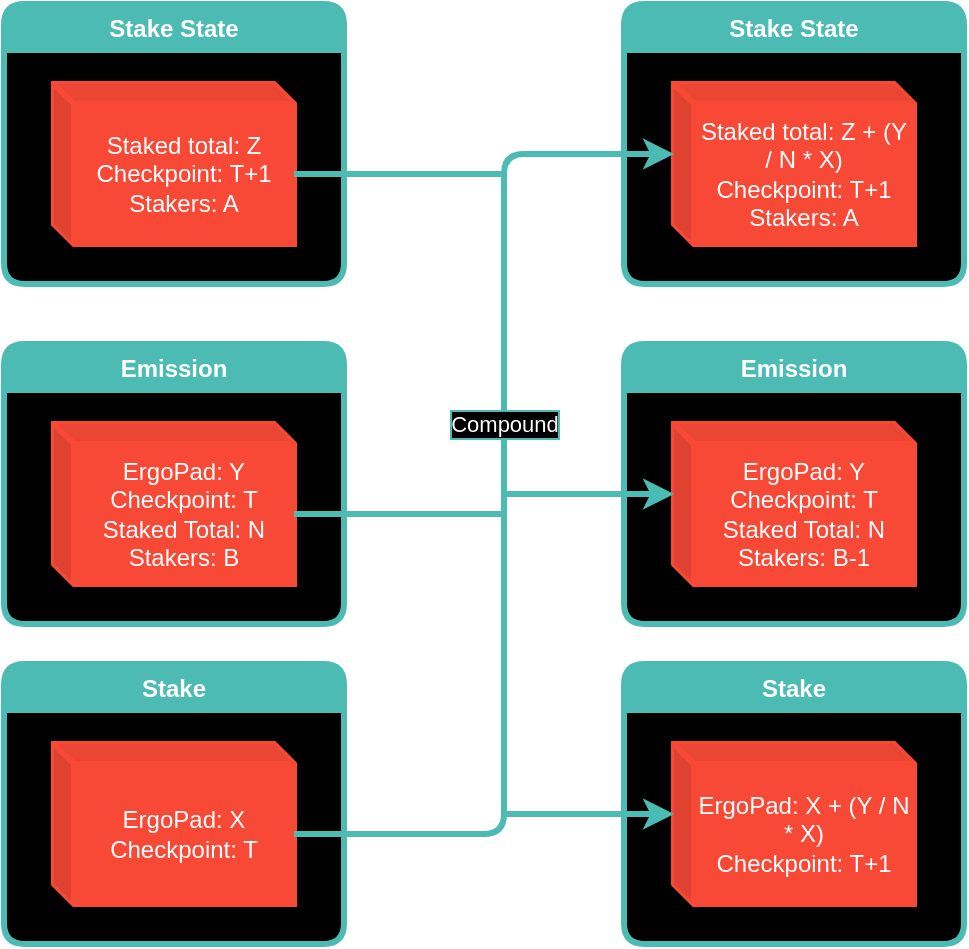 <mxfile version="16.1.2" type="device"><diagram id="QOwcaWJ8UAR32Rd_rkUK" name="Page-1"><mxGraphModel dx="1102" dy="875" grid="1" gridSize="10" guides="1" tooltips="1" connect="1" arrows="1" fold="1" page="1" pageScale="1" pageWidth="850" pageHeight="1100" math="0" shadow="0"><root><mxCell id="0"/><mxCell id="1" parent="0"/><mxCell id="8tIXJ-7l0-ROnwXEZp2_-1" value="Stake" style="swimlane;container=1;collapsible=0;fillColor=#4CBBB4;swimlaneLine=1;rounded=1;swimlaneFillColor=#000000;fontColor=#FFFFFF;labelBorderColor=none;strokeColor=#4CBBB4;strokeWidth=3;" parent="1" vertex="1"><mxGeometry x="210" y="410" width="170" height="140" as="geometry"/></mxCell><mxCell id="8tIXJ-7l0-ROnwXEZp2_-2" value="ErgoPad: X&lt;br&gt;Checkpoint: T" style="shape=cube;whiteSpace=wrap;html=1;boundedLbl=1;backgroundOutline=1;darkOpacity=0.05;darkOpacity2=0.1;rounded=1;labelBorderColor=none;fontColor=#FFFFFF;strokeColor=#F84936;strokeWidth=3;fillColor=#F84936;size=10;" parent="8tIXJ-7l0-ROnwXEZp2_-1" vertex="1"><mxGeometry x="25" y="40" width="120" height="80" as="geometry"/></mxCell><mxCell id="1UDLFsFegCENMeIGpgEX-6" value="Stake State" style="swimlane;container=1;collapsible=0;fillColor=#4CBBB4;swimlaneLine=1;rounded=1;swimlaneFillColor=#000000;fontColor=#FFFFFF;labelBorderColor=none;strokeColor=#4CBBB4;strokeWidth=3;" parent="1" vertex="1"><mxGeometry x="210" y="80" width="170" height="140" as="geometry"/></mxCell><mxCell id="1UDLFsFegCENMeIGpgEX-7" value="Staked total: Z&lt;br&gt;Checkpoint: T+1&lt;br&gt;Stakers: A" style="shape=cube;whiteSpace=wrap;html=1;boundedLbl=1;backgroundOutline=1;darkOpacity=0.05;darkOpacity2=0.1;rounded=1;labelBorderColor=none;fontColor=#FFFFFF;strokeColor=#F84936;strokeWidth=3;fillColor=#F84936;size=10;" parent="1UDLFsFegCENMeIGpgEX-6" vertex="1"><mxGeometry x="25" y="40" width="120" height="80" as="geometry"/></mxCell><mxCell id="kAseovrpmOcmg-6U1BIF-1" value="Emission" style="swimlane;container=1;collapsible=0;fillColor=#4CBBB4;swimlaneLine=1;rounded=1;swimlaneFillColor=#000000;fontColor=#FFFFFF;labelBorderColor=none;strokeColor=#4CBBB4;strokeWidth=3;" parent="1" vertex="1"><mxGeometry x="210" y="250" width="170" height="140" as="geometry"/></mxCell><mxCell id="kAseovrpmOcmg-6U1BIF-2" value="ErgoPad: Y&lt;br&gt;Checkpoint: T&lt;br&gt;Staked Total: N&lt;br&gt;Stakers: B" style="shape=cube;whiteSpace=wrap;html=1;boundedLbl=1;backgroundOutline=1;darkOpacity=0.05;darkOpacity2=0.1;rounded=1;labelBorderColor=none;fontColor=#FFFFFF;strokeColor=#F84936;strokeWidth=3;fillColor=#F84936;size=10;" parent="kAseovrpmOcmg-6U1BIF-1" vertex="1"><mxGeometry x="25" y="40" width="120" height="80" as="geometry"/></mxCell><mxCell id="CafLgo59xzQ_1oh2mqgS-1" value="Stake" style="swimlane;container=1;collapsible=0;fillColor=#4CBBB4;swimlaneLine=1;rounded=1;swimlaneFillColor=#000000;fontColor=#FFFFFF;labelBorderColor=none;strokeColor=#4CBBB4;strokeWidth=3;" parent="1" vertex="1"><mxGeometry x="520" y="410" width="170" height="140" as="geometry"/></mxCell><mxCell id="CafLgo59xzQ_1oh2mqgS-2" value="ErgoPad: X + (Y / N * X)&lt;br&gt;Checkpoint: T+1" style="shape=cube;whiteSpace=wrap;html=1;boundedLbl=1;backgroundOutline=1;darkOpacity=0.05;darkOpacity2=0.1;rounded=1;labelBorderColor=none;fontColor=#FFFFFF;strokeColor=#F84936;strokeWidth=3;fillColor=#F84936;size=10;" parent="CafLgo59xzQ_1oh2mqgS-1" vertex="1"><mxGeometry x="25" y="40" width="120" height="80" as="geometry"/></mxCell><mxCell id="CafLgo59xzQ_1oh2mqgS-3" value="Stake State" style="swimlane;container=1;collapsible=0;fillColor=#4CBBB4;swimlaneLine=1;rounded=1;swimlaneFillColor=#000000;fontColor=#FFFFFF;labelBorderColor=none;strokeColor=#4CBBB4;strokeWidth=3;" parent="1" vertex="1"><mxGeometry x="520" y="80" width="170" height="140" as="geometry"/></mxCell><mxCell id="CafLgo59xzQ_1oh2mqgS-4" value="Staked total: Z + (Y / N * X)&lt;br&gt;Checkpoint: T+1&lt;br&gt;Stakers: A" style="shape=cube;whiteSpace=wrap;html=1;boundedLbl=1;backgroundOutline=1;darkOpacity=0.05;darkOpacity2=0.1;rounded=1;labelBorderColor=none;fontColor=#FFFFFF;strokeColor=#F84936;strokeWidth=3;fillColor=#F84936;size=10;" parent="CafLgo59xzQ_1oh2mqgS-3" vertex="1"><mxGeometry x="25" y="40" width="120" height="80" as="geometry"/></mxCell><mxCell id="CafLgo59xzQ_1oh2mqgS-5" style="edgeStyle=orthogonalEdgeStyle;rounded=0;orthogonalLoop=1;jettySize=auto;html=1;exitX=0;exitY=0;exitDx=120;exitDy=45;exitPerimeter=0;entryX=0;entryY=0;entryDx=0;entryDy=35;entryPerimeter=0;labelBackgroundColor=#000000;labelBorderColor=#4CBBB4;fontColor=#FFFFFF;startArrow=none;startFill=0;endArrow=classic;endFill=1;strokeColor=#4CBBB4;strokeWidth=3;" parent="1" source="1UDLFsFegCENMeIGpgEX-7" target="4LkCd_EpSlEQ_UbOYMZ6-2" edge="1"><mxGeometry relative="1" as="geometry"><Array as="points"><mxPoint x="460" y="165"/><mxPoint x="460" y="325"/></Array></mxGeometry></mxCell><mxCell id="1UDLFsFegCENMeIGpgEX-12" value="Compound" style="edgeStyle=orthogonalEdgeStyle;rounded=1;orthogonalLoop=1;jettySize=auto;html=1;exitX=0;exitY=0;exitDx=120;exitDy=45;exitPerimeter=0;entryX=0;entryY=0;entryDx=0;entryDy=35;entryPerimeter=0;labelBackgroundColor=#000000;strokeColor=#4CBBB4;fontColor=#FFFFFF;labelBorderColor=#4CBBB4;strokeWidth=3;" parent="1" source="8tIXJ-7l0-ROnwXEZp2_-2" target="CafLgo59xzQ_1oh2mqgS-4" edge="1"><mxGeometry x="0.17" relative="1" as="geometry"><Array as="points"><mxPoint x="460" y="495"/><mxPoint x="460" y="155"/></Array><mxPoint as="offset"/></mxGeometry></mxCell><mxCell id="4LkCd_EpSlEQ_UbOYMZ6-1" value="Emission" style="swimlane;container=1;collapsible=0;fillColor=#4CBBB4;swimlaneLine=1;rounded=1;swimlaneFillColor=#000000;fontColor=#FFFFFF;labelBorderColor=none;strokeColor=#4CBBB4;strokeWidth=3;" parent="1" vertex="1"><mxGeometry x="520" y="250" width="170" height="140" as="geometry"/></mxCell><mxCell id="4LkCd_EpSlEQ_UbOYMZ6-2" value="ErgoPad: Y&lt;br&gt;Checkpoint: T&lt;br&gt;Staked Total: N&lt;br&gt;Stakers: B-1" style="shape=cube;whiteSpace=wrap;html=1;boundedLbl=1;backgroundOutline=1;darkOpacity=0.05;darkOpacity2=0.1;rounded=1;labelBorderColor=none;fontColor=#FFFFFF;strokeColor=#F84936;strokeWidth=3;fillColor=#F84936;size=10;" parent="4LkCd_EpSlEQ_UbOYMZ6-1" vertex="1"><mxGeometry x="25" y="40" width="120" height="80" as="geometry"/></mxCell><mxCell id="CafLgo59xzQ_1oh2mqgS-6" style="edgeStyle=orthogonalEdgeStyle;rounded=0;orthogonalLoop=1;jettySize=auto;html=1;exitX=0;exitY=0;exitDx=120;exitDy=45;exitPerimeter=0;entryX=0;entryY=0;entryDx=0;entryDy=35;entryPerimeter=0;labelBackgroundColor=#000000;labelBorderColor=#4CBBB4;fontColor=#FFFFFF;startArrow=none;startFill=0;endArrow=classic;endFill=1;strokeColor=#4CBBB4;strokeWidth=3;" parent="1" source="kAseovrpmOcmg-6U1BIF-2" target="4LkCd_EpSlEQ_UbOYMZ6-2" edge="1"><mxGeometry relative="1" as="geometry"><Array as="points"><mxPoint x="460" y="335"/><mxPoint x="460" y="325"/></Array></mxGeometry></mxCell><mxCell id="4LkCd_EpSlEQ_UbOYMZ6-3" style="edgeStyle=orthogonalEdgeStyle;rounded=0;orthogonalLoop=1;jettySize=auto;html=1;exitX=0;exitY=0;exitDx=120;exitDy=45;exitPerimeter=0;labelBackgroundColor=#000000;labelBorderColor=#4CBBB4;fontColor=#FFFFFF;startArrow=none;startFill=0;endArrow=classic;endFill=1;strokeColor=#4CBBB4;strokeWidth=3;" parent="1" source="kAseovrpmOcmg-6U1BIF-2" edge="1"><mxGeometry relative="1" as="geometry"><mxPoint x="365" y="345" as="sourcePoint"/><mxPoint x="545" y="485" as="targetPoint"/><Array as="points"><mxPoint x="460" y="335"/><mxPoint x="460" y="485"/></Array></mxGeometry></mxCell></root></mxGraphModel></diagram></mxfile>